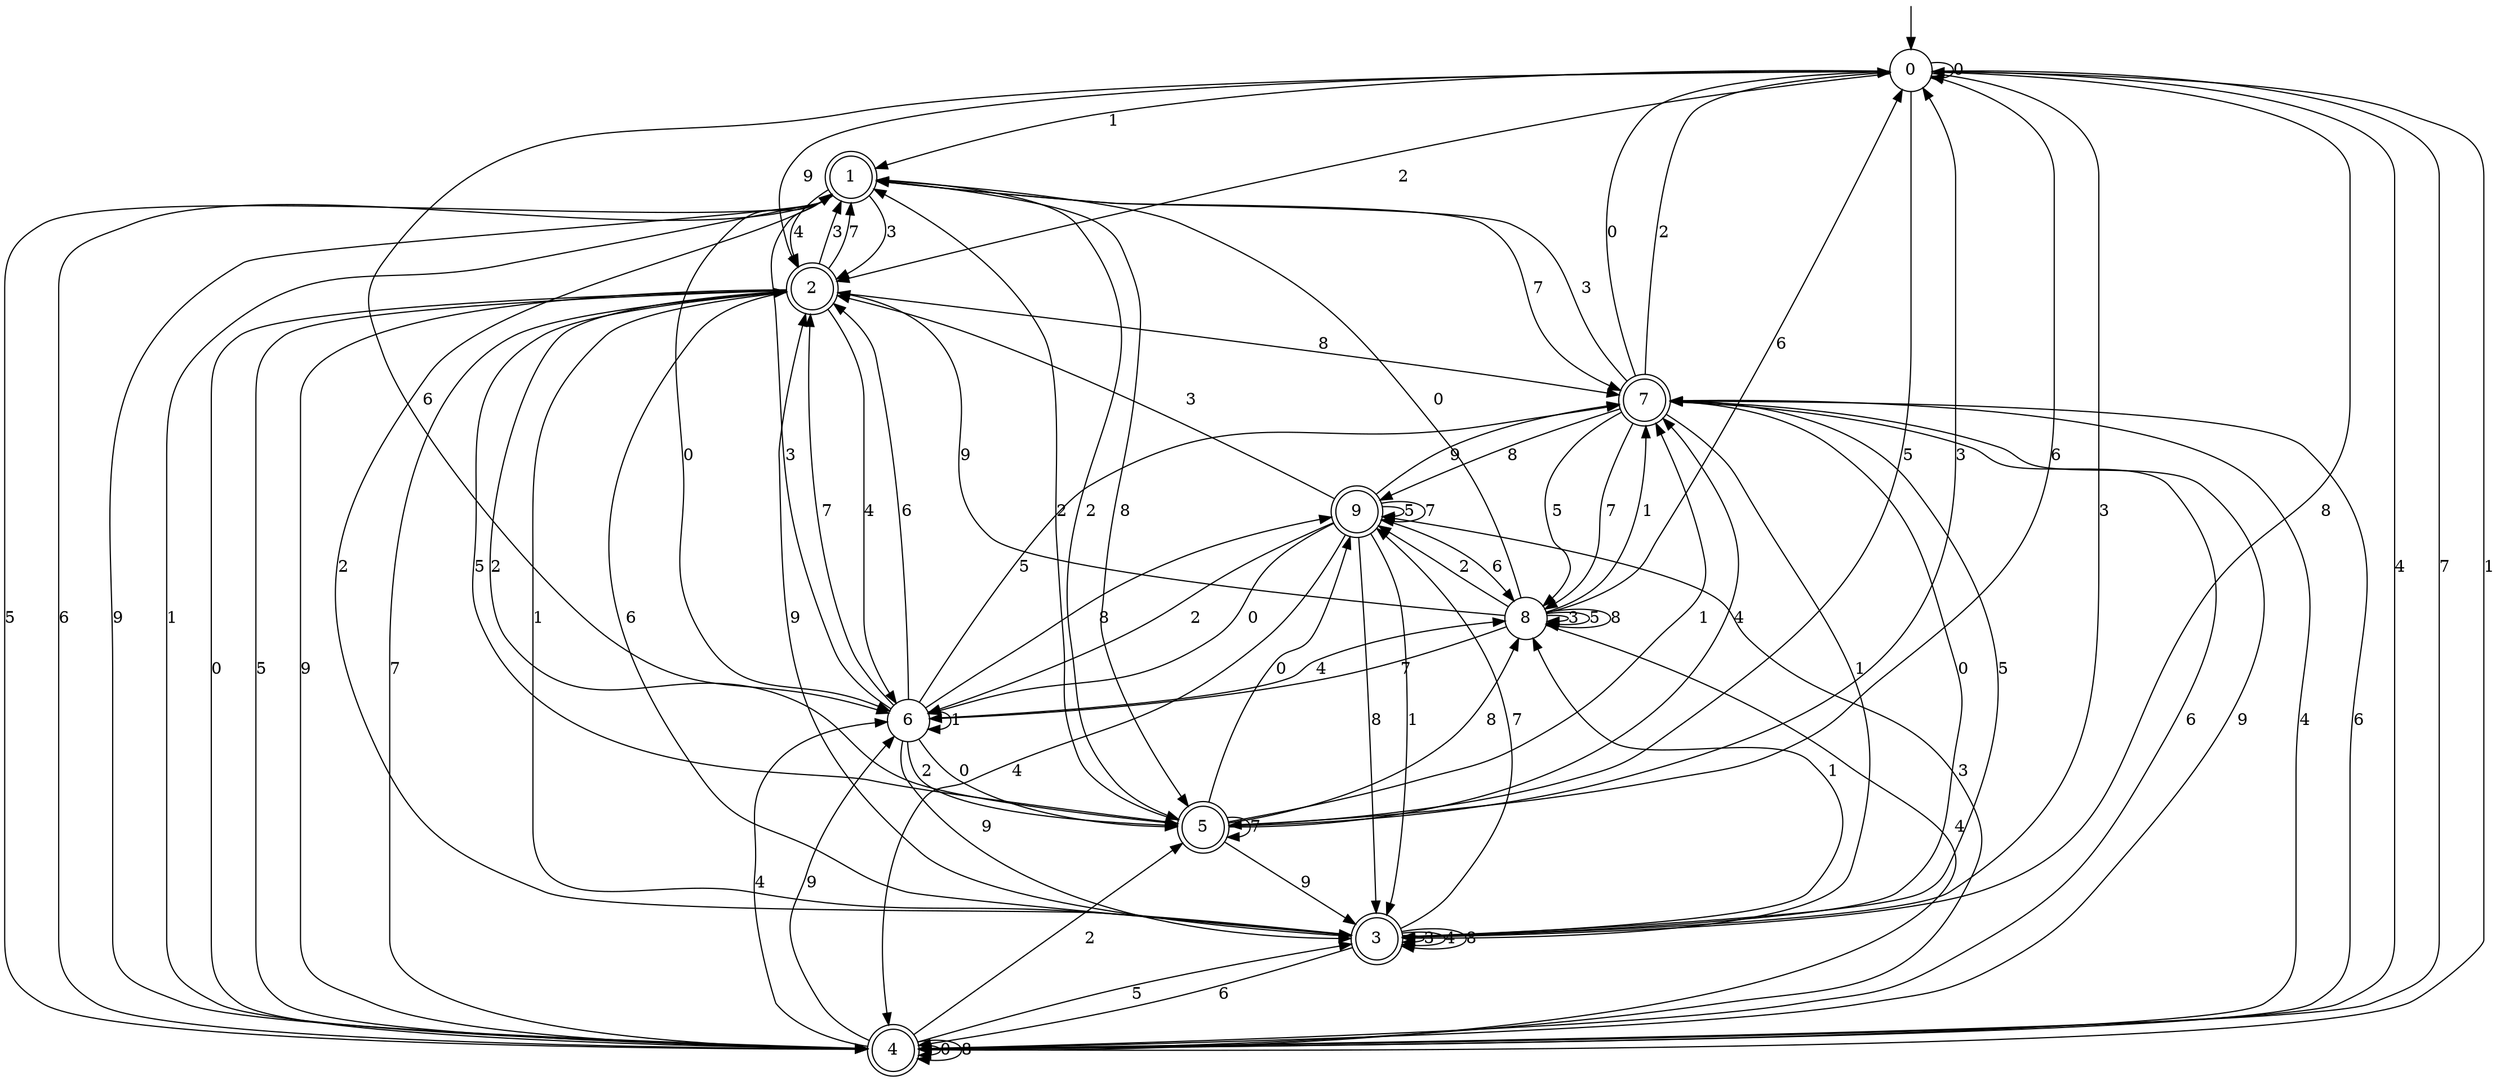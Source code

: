 digraph g {

	s0 [shape="circle" label="0"];
	s1 [shape="doublecircle" label="1"];
	s2 [shape="doublecircle" label="2"];
	s3 [shape="doublecircle" label="3"];
	s4 [shape="doublecircle" label="4"];
	s5 [shape="doublecircle" label="5"];
	s6 [shape="circle" label="6"];
	s7 [shape="doublecircle" label="7"];
	s8 [shape="circle" label="8"];
	s9 [shape="doublecircle" label="9"];
	s0 -> s0 [label="0"];
	s0 -> s1 [label="1"];
	s0 -> s2 [label="2"];
	s0 -> s3 [label="3"];
	s0 -> s4 [label="4"];
	s0 -> s5 [label="5"];
	s0 -> s6 [label="6"];
	s0 -> s4 [label="7"];
	s0 -> s3 [label="8"];
	s0 -> s2 [label="9"];
	s1 -> s6 [label="0"];
	s1 -> s4 [label="1"];
	s1 -> s5 [label="2"];
	s1 -> s2 [label="3"];
	s1 -> s2 [label="4"];
	s1 -> s4 [label="5"];
	s1 -> s4 [label="6"];
	s1 -> s7 [label="7"];
	s1 -> s5 [label="8"];
	s1 -> s4 [label="9"];
	s2 -> s4 [label="0"];
	s2 -> s3 [label="1"];
	s2 -> s5 [label="2"];
	s2 -> s1 [label="3"];
	s2 -> s6 [label="4"];
	s2 -> s4 [label="5"];
	s2 -> s3 [label="6"];
	s2 -> s1 [label="7"];
	s2 -> s7 [label="8"];
	s2 -> s4 [label="9"];
	s3 -> s7 [label="0"];
	s3 -> s8 [label="1"];
	s3 -> s1 [label="2"];
	s3 -> s3 [label="3"];
	s3 -> s3 [label="4"];
	s3 -> s7 [label="5"];
	s3 -> s4 [label="6"];
	s3 -> s9 [label="7"];
	s3 -> s3 [label="8"];
	s3 -> s2 [label="9"];
	s4 -> s4 [label="0"];
	s4 -> s0 [label="1"];
	s4 -> s5 [label="2"];
	s4 -> s9 [label="3"];
	s4 -> s6 [label="4"];
	s4 -> s3 [label="5"];
	s4 -> s7 [label="6"];
	s4 -> s2 [label="7"];
	s4 -> s4 [label="8"];
	s4 -> s6 [label="9"];
	s5 -> s9 [label="0"];
	s5 -> s7 [label="1"];
	s5 -> s1 [label="2"];
	s5 -> s0 [label="3"];
	s5 -> s7 [label="4"];
	s5 -> s2 [label="5"];
	s5 -> s0 [label="6"];
	s5 -> s5 [label="7"];
	s5 -> s8 [label="8"];
	s5 -> s3 [label="9"];
	s6 -> s5 [label="0"];
	s6 -> s6 [label="1"];
	s6 -> s5 [label="2"];
	s6 -> s1 [label="3"];
	s6 -> s8 [label="4"];
	s6 -> s7 [label="5"];
	s6 -> s2 [label="6"];
	s6 -> s2 [label="7"];
	s6 -> s9 [label="8"];
	s6 -> s3 [label="9"];
	s7 -> s0 [label="0"];
	s7 -> s3 [label="1"];
	s7 -> s0 [label="2"];
	s7 -> s1 [label="3"];
	s7 -> s4 [label="4"];
	s7 -> s8 [label="5"];
	s7 -> s4 [label="6"];
	s7 -> s8 [label="7"];
	s7 -> s9 [label="8"];
	s7 -> s4 [label="9"];
	s8 -> s1 [label="0"];
	s8 -> s7 [label="1"];
	s8 -> s9 [label="2"];
	s8 -> s8 [label="3"];
	s8 -> s4 [label="4"];
	s8 -> s8 [label="5"];
	s8 -> s0 [label="6"];
	s8 -> s6 [label="7"];
	s8 -> s8 [label="8"];
	s8 -> s2 [label="9"];
	s9 -> s6 [label="0"];
	s9 -> s3 [label="1"];
	s9 -> s6 [label="2"];
	s9 -> s2 [label="3"];
	s9 -> s4 [label="4"];
	s9 -> s9 [label="5"];
	s9 -> s8 [label="6"];
	s9 -> s9 [label="7"];
	s9 -> s3 [label="8"];
	s9 -> s7 [label="9"];

__start0 [label="" shape="none" width="0" height="0"];
__start0 -> s0;

}
